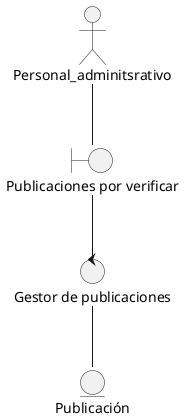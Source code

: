 @startuml verificar publicaciones
actor Personal_adminitsrativo
boundary "Publicaciones por verificar" as m
Personal_adminitsrativo--m 
control "Gestor de publicaciones" as g
m--g
entity "Publicación" as p
g--p
@enduml